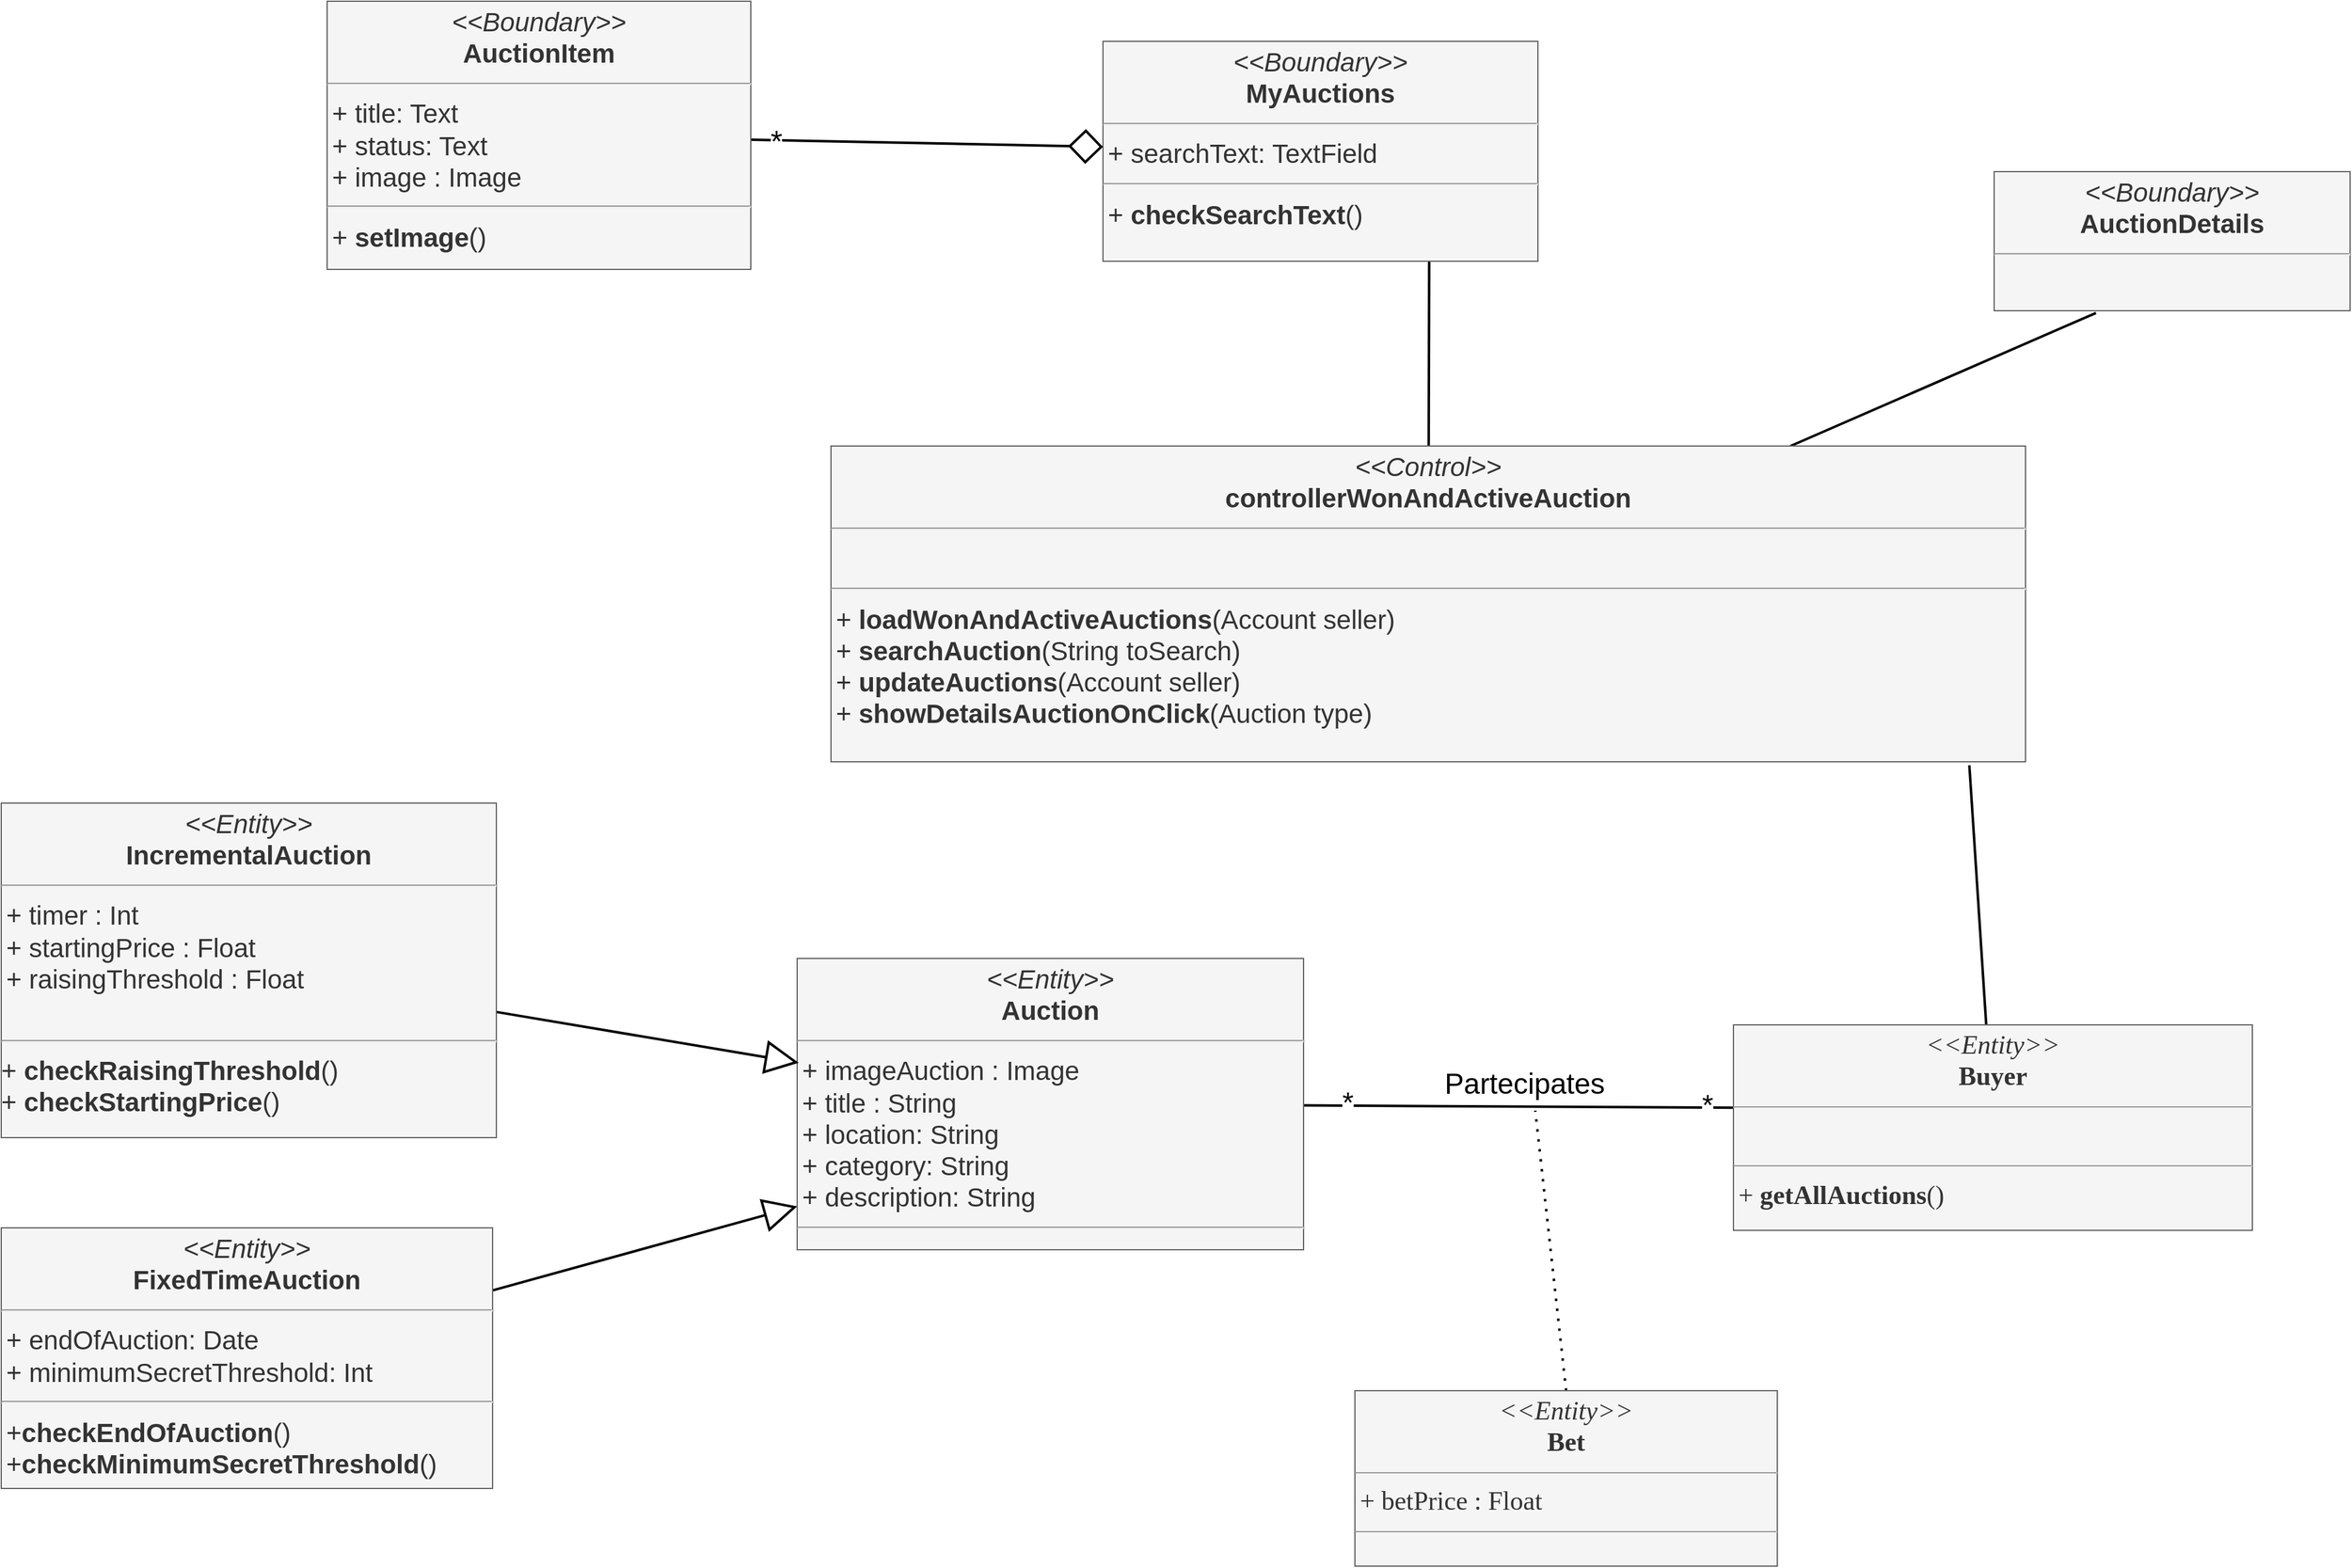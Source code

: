 <mxfile version="20.8.16" type="device"><diagram id="C5RBs43oDa-KdzZeNtuy" name="Page-1"><mxGraphModel dx="3763" dy="1734" grid="0" gridSize="10" guides="1" tooltips="1" connect="1" arrows="1" fold="1" page="0" pageScale="1" pageWidth="827" pageHeight="1169" math="0" shadow="0"><root><mxCell id="WIyWlLk6GJQsqaUBKTNV-0"/><mxCell id="WIyWlLk6GJQsqaUBKTNV-1" parent="WIyWlLk6GJQsqaUBKTNV-0"/><mxCell id="9j3CXnwB3NXMTetQZ9RL-0" style="rounded=0;orthogonalLoop=1;jettySize=auto;html=1;entryX=0.75;entryY=1;entryDx=0;entryDy=0;strokeWidth=2;endArrow=none;endFill=0;endSize=22;" parent="WIyWlLk6GJQsqaUBKTNV-1" source="9j3CXnwB3NXMTetQZ9RL-2" target="9j3CXnwB3NXMTetQZ9RL-3" edge="1"><mxGeometry relative="1" as="geometry"/></mxCell><mxCell id="9j3CXnwB3NXMTetQZ9RL-1" style="edgeStyle=none;rounded=0;orthogonalLoop=1;jettySize=auto;html=1;entryX=0.286;entryY=1.016;entryDx=0;entryDy=0;entryPerimeter=0;strokeWidth=2;endArrow=none;endFill=0;endSize=22;" parent="WIyWlLk6GJQsqaUBKTNV-1" source="9j3CXnwB3NXMTetQZ9RL-2" target="9j3CXnwB3NXMTetQZ9RL-10" edge="1"><mxGeometry relative="1" as="geometry"/></mxCell><mxCell id="9j3CXnwB3NXMTetQZ9RL-2" value="&lt;p style=&quot;margin: 4px 0px 0px; text-align: center; font-size: 21px;&quot;&gt;&lt;i style=&quot;font-size: 21px;&quot;&gt;&amp;lt;&amp;lt;Control&amp;gt;&amp;gt;&lt;/i&gt;&lt;br style=&quot;font-size: 21px;&quot;&gt;&lt;b style=&quot;font-size: 21px;&quot;&gt;controller&lt;/b&gt;&lt;b style=&quot;background-color: initial;&quot;&gt;WonAndActiveAuction&lt;/b&gt;&lt;/p&gt;&lt;hr style=&quot;font-size: 21px;&quot;&gt;&lt;p style=&quot;margin: 0px 0px 0px 4px; font-size: 21px;&quot;&gt;&lt;br&gt;&lt;/p&gt;&lt;hr style=&quot;font-size: 21px;&quot;&gt;&lt;p style=&quot;margin: 0px 0px 0px 4px; font-size: 21px;&quot;&gt;+ &lt;b&gt;loadWonAndActiveAuctions&lt;/b&gt;(Account seller)&lt;/p&gt;&lt;p style=&quot;margin: 0px 0px 0px 4px; font-size: 21px;&quot;&gt;+ &lt;b&gt;searchAuction&lt;/b&gt;(String toSearch)&lt;/p&gt;&lt;p style=&quot;margin: 0px 0px 0px 4px; font-size: 21px;&quot;&gt;+ &lt;b&gt;updateAuctions&lt;/b&gt;(Account seller)&lt;/p&gt;&lt;p style=&quot;margin: 0px 0px 0px 4px; font-size: 21px;&quot;&gt;+ &lt;b&gt;showDetailsAuctionOnClick&lt;/b&gt;(Auction type)&lt;/p&gt;" style="verticalAlign=top;align=left;overflow=fill;fontSize=21;fontFamily=Helvetica;html=1;fillColor=#f5f5f5;fontColor=#333333;strokeColor=#666666;" parent="WIyWlLk6GJQsqaUBKTNV-1" vertex="1"><mxGeometry x="78" y="407" width="953" height="252" as="geometry"/></mxCell><mxCell id="9j3CXnwB3NXMTetQZ9RL-3" value="&lt;p style=&quot;margin: 4px 0px 0px; text-align: center; font-size: 21px;&quot;&gt;&lt;i style=&quot;font-size: 21px;&quot;&gt;&amp;lt;&amp;lt;Boundary&amp;gt;&amp;gt;&lt;/i&gt;&lt;br style=&quot;font-size: 21px;&quot;&gt;&lt;b style=&quot;font-size: 21px;&quot;&gt;MyAuctions&lt;/b&gt;&lt;/p&gt;&lt;hr style=&quot;font-size: 21px;&quot;&gt;&lt;p style=&quot;margin: 0px 0px 0px 4px; font-size: 21px;&quot;&gt;+ searchText&lt;span style=&quot;background-color: initial;&quot;&gt;: TextField&lt;/span&gt;&lt;/p&gt;&lt;hr style=&quot;font-size: 21px;&quot;&gt;&lt;p style=&quot;margin: 0px 0px 0px 4px; font-size: 21px;&quot;&gt;+ &lt;b&gt;checkSearchText&lt;/b&gt;()&lt;/p&gt;" style="verticalAlign=top;align=left;overflow=fill;fontSize=21;fontFamily=Helvetica;html=1;fillColor=#f5f5f5;fontColor=#333333;strokeColor=#666666;" parent="WIyWlLk6GJQsqaUBKTNV-1" vertex="1"><mxGeometry x="295" y="84" width="347" height="175.5" as="geometry"/></mxCell><mxCell id="9j3CXnwB3NXMTetQZ9RL-4" style="edgeStyle=none;rounded=0;orthogonalLoop=1;jettySize=auto;html=1;entryX=0.006;entryY=0.403;entryDx=0;entryDy=0;entryPerimeter=0;strokeWidth=2;endArrow=none;endFill=0;endSize=22;" parent="WIyWlLk6GJQsqaUBKTNV-1" source="9j3CXnwB3NXMTetQZ9RL-5" target="9j3CXnwB3NXMTetQZ9RL-14" edge="1"><mxGeometry relative="1" as="geometry"/></mxCell><mxCell id="9j3CXnwB3NXMTetQZ9RL-19" value="&lt;span style=&quot;font-size: 23px;&quot;&gt;*&lt;/span&gt;" style="edgeLabel;html=1;align=center;verticalAlign=middle;resizable=0;points=[];" parent="9j3CXnwB3NXMTetQZ9RL-4" vertex="1" connectable="0"><mxGeometry x="0.86" y="2" relative="1" as="geometry"><mxPoint as="offset"/></mxGeometry></mxCell><mxCell id="9j3CXnwB3NXMTetQZ9RL-21" value="*" style="edgeLabel;html=1;align=center;verticalAlign=middle;resizable=0;points=[];fontSize=23;" parent="9j3CXnwB3NXMTetQZ9RL-4" vertex="1" connectable="0"><mxGeometry x="-0.797" y="3" relative="1" as="geometry"><mxPoint as="offset"/></mxGeometry></mxCell><mxCell id="9j3CXnwB3NXMTetQZ9RL-5" value="&lt;p style=&quot;margin: 4px 0px 0px; text-align: center; font-size: 21px;&quot;&gt;&lt;i style=&quot;font-size: 21px;&quot;&gt;&amp;lt;&amp;lt;Entity&amp;gt;&amp;gt;&lt;/i&gt;&lt;br style=&quot;font-size: 21px;&quot;&gt;&lt;b style=&quot;font-size: 21px;&quot;&gt;Auction&lt;/b&gt;&lt;/p&gt;&lt;hr style=&quot;font-size: 21px;&quot;&gt;&lt;p style=&quot;margin: 0px 0px 0px 4px; font-size: 21px;&quot;&gt;+ imageAuction : Image&lt;br&gt;&lt;/p&gt;&lt;p style=&quot;margin: 0px 0px 0px 4px; font-size: 21px;&quot;&gt;+ title : String&lt;/p&gt;&lt;p style=&quot;margin: 0px 0px 0px 4px; font-size: 21px;&quot;&gt;+ location: String&lt;/p&gt;&lt;p style=&quot;margin: 0px 0px 0px 4px; font-size: 21px;&quot;&gt;+ category: String&lt;/p&gt;&lt;p style=&quot;margin: 0px 0px 0px 4px; font-size: 21px;&quot;&gt;+ description: String&lt;/p&gt;&lt;hr style=&quot;font-size: 21px;&quot;&gt;&lt;p style=&quot;margin: 0px 0px 0px 4px; font-size: 21px;&quot;&gt;&lt;br&gt;&lt;/p&gt;" style="verticalAlign=top;align=left;overflow=fill;fontSize=21;fontFamily=Helvetica;html=1;fillColor=#f5f5f5;fontColor=#333333;strokeColor=#666666;" parent="WIyWlLk6GJQsqaUBKTNV-1" vertex="1"><mxGeometry x="51" y="816" width="404" height="232.5" as="geometry"/></mxCell><mxCell id="9j3CXnwB3NXMTetQZ9RL-6" style="rounded=0;orthogonalLoop=1;jettySize=auto;html=1;strokeWidth=2;endArrow=block;endFill=0;endSize=22;entryX=0;entryY=0.851;entryDx=0;entryDy=0;entryPerimeter=0;" parent="WIyWlLk6GJQsqaUBKTNV-1" source="9j3CXnwB3NXMTetQZ9RL-7" target="9j3CXnwB3NXMTetQZ9RL-5" edge="1"><mxGeometry relative="1" as="geometry"><mxPoint x="47" y="1095" as="targetPoint"/></mxGeometry></mxCell><mxCell id="9j3CXnwB3NXMTetQZ9RL-7" value="&lt;p style=&quot;margin: 4px 0px 0px; text-align: center; font-size: 21px;&quot;&gt;&lt;i style=&quot;font-size: 21px;&quot;&gt;&amp;lt;&amp;lt;Entity&amp;gt;&amp;gt;&lt;/i&gt;&lt;br style=&quot;font-size: 21px;&quot;&gt;&lt;b&gt;FixedTimeAuction&lt;/b&gt;&lt;/p&gt;&lt;hr style=&quot;font-size: 21px;&quot;&gt;&lt;p style=&quot;margin: 0px 0px 0px 4px; font-size: 21px;&quot;&gt;+ endOfAuction: Date&lt;br style=&quot;font-size: 21px;&quot;&gt;+ minimumSecretThreshold: Int&lt;/p&gt;&lt;hr style=&quot;font-size: 21px;&quot;&gt;&lt;p style=&quot;margin: 0px 0px 0px 4px; font-size: 21px;&quot;&gt;+&lt;b&gt;checkEndOfAuction&lt;/b&gt;()&lt;/p&gt;&lt;p style=&quot;margin: 0px 0px 0px 4px; font-size: 21px;&quot;&gt;+&lt;b&gt;checkMinimumSecretThreshold&lt;/b&gt;()&lt;/p&gt;" style="verticalAlign=top;align=left;overflow=fill;fontSize=21;fontFamily=Helvetica;html=1;fillColor=#f5f5f5;fontColor=#333333;strokeColor=#666666;" parent="WIyWlLk6GJQsqaUBKTNV-1" vertex="1"><mxGeometry x="-584" y="1031" width="392" height="208" as="geometry"/></mxCell><mxCell id="9j3CXnwB3NXMTetQZ9RL-8" style="rounded=0;orthogonalLoop=1;jettySize=auto;html=1;entryX=0.003;entryY=0.358;entryDx=0;entryDy=0;entryPerimeter=0;strokeWidth=2;endArrow=block;endFill=0;endSize=22;" parent="WIyWlLk6GJQsqaUBKTNV-1" source="9j3CXnwB3NXMTetQZ9RL-9" target="9j3CXnwB3NXMTetQZ9RL-5" edge="1"><mxGeometry relative="1" as="geometry"/></mxCell><mxCell id="9j3CXnwB3NXMTetQZ9RL-9" value="&lt;p style=&quot;margin: 4px 0px 0px; text-align: center; font-size: 21px;&quot;&gt;&lt;i style=&quot;font-size: 21px;&quot;&gt;&amp;lt;&amp;lt;Entity&amp;gt;&amp;gt;&lt;/i&gt;&lt;br style=&quot;font-size: 21px;&quot;&gt;&lt;b style=&quot;font-size: 21px;&quot;&gt;IncrementalAuction&lt;/b&gt;&lt;/p&gt;&lt;hr style=&quot;font-size: 21px;&quot;&gt;&lt;p style=&quot;margin: 0px 0px 0px 4px; font-size: 21px;&quot;&gt;+ timer : Int&lt;br style=&quot;font-size: 21px;&quot;&gt;+ startingPrice : Float&lt;/p&gt;&lt;p style=&quot;margin: 0px 0px 0px 4px; font-size: 21px;&quot;&gt;+ raisingThreshold : Float&lt;/p&gt;&lt;br&gt;&lt;hr style=&quot;font-size: 21px;&quot;&gt;+&amp;nbsp;&lt;b&gt;checkRaisingThreshold&lt;/b&gt;()&lt;br&gt;+&amp;nbsp;&lt;b&gt;checkStartingPrice&lt;/b&gt;()&lt;br&gt;&lt;br&gt;&lt;br&gt;&lt;p style=&quot;margin: 0px 0px 0px 4px; font-size: 21px;&quot;&gt;&lt;br&gt;&lt;/p&gt;" style="verticalAlign=top;align=left;overflow=fill;fontSize=21;fontFamily=Helvetica;html=1;fillColor=#f5f5f5;fontColor=#333333;strokeColor=#666666;" parent="WIyWlLk6GJQsqaUBKTNV-1" vertex="1"><mxGeometry x="-584" y="692" width="395" height="267" as="geometry"/></mxCell><mxCell id="9j3CXnwB3NXMTetQZ9RL-10" value="&lt;p style=&quot;margin: 4px 0px 0px; text-align: center; font-size: 21px;&quot;&gt;&lt;i style=&quot;font-size: 21px;&quot;&gt;&amp;lt;&amp;lt;Boundary&amp;gt;&amp;gt;&lt;/i&gt;&lt;br style=&quot;font-size: 21px;&quot;&gt;&lt;b style=&quot;font-size: 21px;&quot;&gt;AuctionDetails&lt;/b&gt;&lt;/p&gt;&lt;hr style=&quot;font-size: 21px;&quot;&gt;&lt;p style=&quot;margin: 0px 0px 0px 4px; font-size: 21px;&quot;&gt;&lt;/p&gt;&lt;p style=&quot;margin: 0px 0px 0px 4px; font-size: 21px;&quot;&gt;&lt;br&gt;&lt;/p&gt;" style="verticalAlign=top;align=left;overflow=fill;fontSize=21;fontFamily=Helvetica;html=1;fillColor=#f5f5f5;fontColor=#333333;strokeColor=#666666;" parent="WIyWlLk6GJQsqaUBKTNV-1" vertex="1"><mxGeometry x="1006" y="188" width="284" height="111" as="geometry"/></mxCell><mxCell id="9j3CXnwB3NXMTetQZ9RL-11" style="rounded=0;orthogonalLoop=1;jettySize=auto;html=1;entryX=0.953;entryY=1.011;entryDx=0;entryDy=0;entryPerimeter=0;strokeWidth=2;endArrow=none;endFill=0;endSize=22;" parent="WIyWlLk6GJQsqaUBKTNV-1" source="9j3CXnwB3NXMTetQZ9RL-14" target="9j3CXnwB3NXMTetQZ9RL-2" edge="1"><mxGeometry relative="1" as="geometry"><mxPoint x="899.738" y="835" as="sourcePoint"/></mxGeometry></mxCell><mxCell id="9j3CXnwB3NXMTetQZ9RL-12" style="rounded=0;orthogonalLoop=1;jettySize=auto;html=1;fontSize=21;strokeWidth=2;endArrow=diamond;endFill=0;endSize=23;" parent="WIyWlLk6GJQsqaUBKTNV-1" source="9j3CXnwB3NXMTetQZ9RL-13" target="9j3CXnwB3NXMTetQZ9RL-3" edge="1"><mxGeometry relative="1" as="geometry"/></mxCell><mxCell id="OVdQMRlbCugTvMmezDFf-0" value="&lt;font style=&quot;font-size: 24px;&quot;&gt;*&lt;/font&gt;" style="edgeLabel;html=1;align=center;verticalAlign=middle;resizable=0;points=[];" parent="9j3CXnwB3NXMTetQZ9RL-12" vertex="1" connectable="0"><mxGeometry x="-0.862" y="-1" relative="1" as="geometry"><mxPoint as="offset"/></mxGeometry></mxCell><mxCell id="9j3CXnwB3NXMTetQZ9RL-13" value="&lt;p style=&quot;margin: 4px 0px 0px; text-align: center; font-size: 21px;&quot;&gt;&lt;i style=&quot;font-size: 21px;&quot;&gt;&amp;lt;&amp;lt;Boundary&amp;gt;&amp;gt;&lt;/i&gt;&lt;br style=&quot;font-size: 21px;&quot;&gt;&lt;b style=&quot;font-size: 21px;&quot;&gt;AuctionItem&lt;/b&gt;&lt;/p&gt;&lt;hr style=&quot;font-size: 21px;&quot;&gt;&lt;p style=&quot;margin: 0px 0px 0px 4px; font-size: 21px;&quot;&gt;+ title: Text&lt;br style=&quot;font-size: 21px;&quot;&gt;+ status: Text&lt;/p&gt;&lt;p style=&quot;margin: 0px 0px 0px 4px; font-size: 21px;&quot;&gt;+ image : Image&lt;/p&gt;&lt;hr style=&quot;font-size: 21px;&quot;&gt;&lt;p style=&quot;margin: 0px 0px 0px 4px; font-size: 21px;&quot;&gt;+ &lt;b&gt;setImage&lt;/b&gt;()&lt;/p&gt;" style="verticalAlign=top;align=left;overflow=fill;fontSize=21;fontFamily=Helvetica;html=1;fillColor=#f5f5f5;fontColor=#333333;strokeColor=#666666;" parent="WIyWlLk6GJQsqaUBKTNV-1" vertex="1"><mxGeometry x="-324" y="52" width="338" height="214" as="geometry"/></mxCell><mxCell id="9j3CXnwB3NXMTetQZ9RL-14" value="&lt;p style=&quot;margin: 4px 0px 0px; text-align: center; font-size: 21px;&quot;&gt;&lt;font style=&quot;font-size: 21px;&quot;&gt;&lt;i style=&quot;&quot;&gt;&amp;lt;&amp;lt;Entity&amp;gt;&amp;gt;&lt;/i&gt;&lt;br&gt;&lt;b style=&quot;&quot;&gt;Buyer&lt;/b&gt;&lt;/font&gt;&lt;/p&gt;&lt;hr style=&quot;font-size: 21px;&quot; size=&quot;1&quot;&gt;&lt;p style=&quot;margin: 0px 0px 0px 4px; font-size: 21px;&quot;&gt;&lt;br&gt;&lt;/p&gt;&lt;hr style=&quot;font-size: 21px;&quot; size=&quot;1&quot;&gt;&lt;p style=&quot;margin: 0px 0px 0px 4px; font-size: 21px;&quot;&gt;&lt;font style=&quot;font-size: 21px;&quot;&gt;+ &lt;b&gt;getAllAuctions&lt;/b&gt;()&lt;/font&gt;&lt;/p&gt;&lt;p style=&quot;margin: 0px 0px 0px 4px; font-size: 21px;&quot;&gt;&lt;br&gt;&lt;/p&gt;" style="verticalAlign=top;align=left;overflow=fill;fontSize=12;fontFamily=SF PRO;html=1;fillColor=#f5f5f5;fontColor=#333333;strokeColor=#666666;rounded=0;" parent="WIyWlLk6GJQsqaUBKTNV-1" vertex="1"><mxGeometry x="798" y="869" width="414" height="164" as="geometry"/></mxCell><mxCell id="9j3CXnwB3NXMTetQZ9RL-17" value="" style="endArrow=none;dashed=1;html=1;dashPattern=1 3;strokeWidth=2;rounded=0;exitX=0.5;exitY=0;exitDx=0;exitDy=0;entryX=0.561;entryY=1.036;entryDx=0;entryDy=0;entryPerimeter=0;" parent="WIyWlLk6GJQsqaUBKTNV-1" source="9j3CXnwB3NXMTetQZ9RL-18" target="9j3CXnwB3NXMTetQZ9RL-24" edge="1"><mxGeometry width="50" height="50" relative="1" as="geometry"><mxPoint x="386" y="934" as="sourcePoint"/><mxPoint x="673" y="947" as="targetPoint"/></mxGeometry></mxCell><mxCell id="9j3CXnwB3NXMTetQZ9RL-18" value="&lt;p style=&quot;margin: 4px 0px 0px; text-align: center; font-size: 21px;&quot;&gt;&lt;font style=&quot;font-size: 21px;&quot;&gt;&lt;i style=&quot;&quot;&gt;&amp;lt;&amp;lt;Entity&amp;gt;&amp;gt;&lt;/i&gt;&lt;br&gt;&lt;b style=&quot;&quot;&gt;Bet&lt;/b&gt;&lt;/font&gt;&lt;/p&gt;&lt;hr style=&quot;font-size: 21px;&quot; size=&quot;1&quot;&gt;&lt;p style=&quot;margin: 0px 0px 0px 4px; font-size: 21px;&quot;&gt;+ betPrice : Float&lt;/p&gt;&lt;hr style=&quot;font-size: 21px;&quot; size=&quot;1&quot;&gt;&lt;p style=&quot;margin: 0px 0px 0px 4px; font-size: 21px;&quot;&gt;&lt;br&gt;&lt;/p&gt;&lt;p style=&quot;margin: 0px 0px 0px 4px; font-size: 21px;&quot;&gt;&lt;br&gt;&lt;/p&gt;" style="verticalAlign=top;align=left;overflow=fill;fontSize=12;fontFamily=SF PRO;html=1;fillColor=#f5f5f5;fontColor=#333333;strokeColor=#666666;rounded=0;" parent="WIyWlLk6GJQsqaUBKTNV-1" vertex="1"><mxGeometry x="496" y="1161" width="337" height="140" as="geometry"/></mxCell><mxCell id="9j3CXnwB3NXMTetQZ9RL-24" value="Partecipates" style="text;html=1;align=center;verticalAlign=middle;resizable=0;points=[];autosize=1;strokeColor=none;fillColor=none;fontSize=23;" parent="WIyWlLk6GJQsqaUBKTNV-1" vertex="1"><mxGeometry x="558" y="896" width="146" height="40" as="geometry"/></mxCell></root></mxGraphModel></diagram></mxfile>